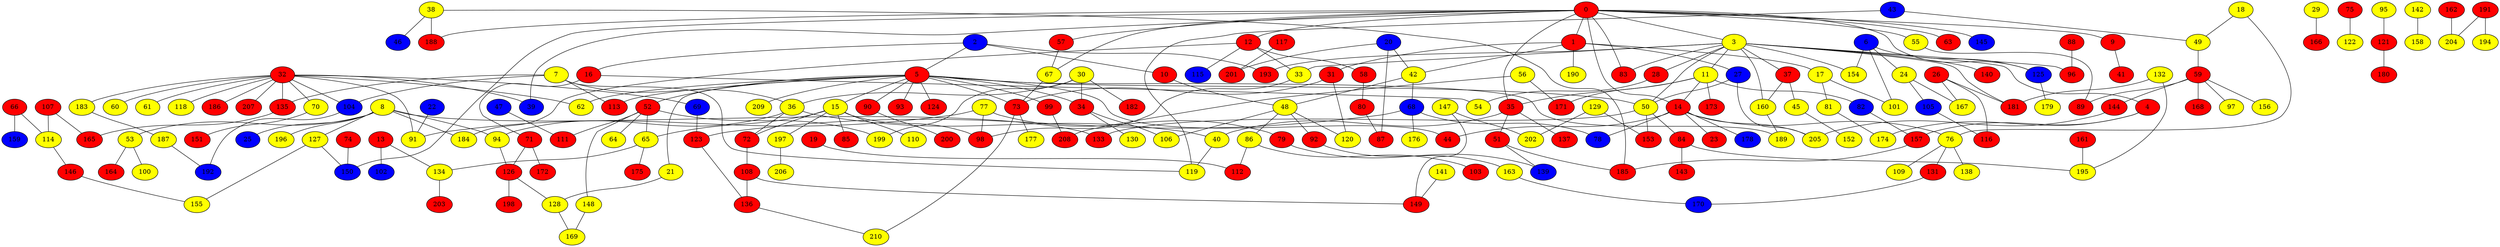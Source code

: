 graph {
0 [style = filled fillcolor = red];
1 [style = filled fillcolor = red];
2 [style = filled fillcolor = blue];
3 [style = filled fillcolor = yellow];
4 [style = filled fillcolor = red];
5 [style = filled fillcolor = red];
6 [style = filled fillcolor = blue];
7 [style = filled fillcolor = yellow];
8 [style = filled fillcolor = yellow];
9 [style = filled fillcolor = red];
10 [style = filled fillcolor = red];
11 [style = filled fillcolor = yellow];
12 [style = filled fillcolor = red];
13 [style = filled fillcolor = red];
14 [style = filled fillcolor = red];
15 [style = filled fillcolor = yellow];
16 [style = filled fillcolor = red];
17 [style = filled fillcolor = yellow];
18 [style = filled fillcolor = yellow];
19 [style = filled fillcolor = red];
20 [style = filled fillcolor = blue];
21 [style = filled fillcolor = yellow];
22 [style = filled fillcolor = blue];
23 [style = filled fillcolor = red];
24 [style = filled fillcolor = yellow];
25 [style = filled fillcolor = blue];
26 [style = filled fillcolor = red];
27 [style = filled fillcolor = blue];
28 [style = filled fillcolor = red];
29 [style = filled fillcolor = yellow];
30 [style = filled fillcolor = yellow];
31 [style = filled fillcolor = red];
32 [style = filled fillcolor = red];
33 [style = filled fillcolor = yellow];
34 [style = filled fillcolor = red];
35 [style = filled fillcolor = red];
36 [style = filled fillcolor = yellow];
37 [style = filled fillcolor = red];
38 [style = filled fillcolor = yellow];
39 [style = filled fillcolor = blue];
40 [style = filled fillcolor = yellow];
41 [style = filled fillcolor = red];
42 [style = filled fillcolor = yellow];
43 [style = filled fillcolor = blue];
44 [style = filled fillcolor = red];
45 [style = filled fillcolor = yellow];
46 [style = filled fillcolor = blue];
47 [style = filled fillcolor = blue];
48 [style = filled fillcolor = yellow];
49 [style = filled fillcolor = yellow];
50 [style = filled fillcolor = yellow];
51 [style = filled fillcolor = red];
52 [style = filled fillcolor = red];
53 [style = filled fillcolor = yellow];
54 [style = filled fillcolor = yellow];
55 [style = filled fillcolor = yellow];
56 [style = filled fillcolor = yellow];
57 [style = filled fillcolor = red];
58 [style = filled fillcolor = red];
59 [style = filled fillcolor = red];
60 [style = filled fillcolor = yellow];
61 [style = filled fillcolor = yellow];
62 [style = filled fillcolor = yellow];
63 [style = filled fillcolor = red];
64 [style = filled fillcolor = yellow];
65 [style = filled fillcolor = yellow];
66 [style = filled fillcolor = red];
67 [style = filled fillcolor = yellow];
68 [style = filled fillcolor = blue];
69 [style = filled fillcolor = blue];
70 [style = filled fillcolor = yellow];
71 [style = filled fillcolor = red];
72 [style = filled fillcolor = red];
73 [style = filled fillcolor = red];
74 [style = filled fillcolor = red];
75 [style = filled fillcolor = red];
76 [style = filled fillcolor = yellow];
77 [style = filled fillcolor = yellow];
78 [style = filled fillcolor = blue];
79 [style = filled fillcolor = red];
80 [style = filled fillcolor = red];
81 [style = filled fillcolor = yellow];
82 [style = filled fillcolor = blue];
83 [style = filled fillcolor = red];
84 [style = filled fillcolor = red];
85 [style = filled fillcolor = red];
86 [style = filled fillcolor = yellow];
87 [style = filled fillcolor = red];
88 [style = filled fillcolor = red];
89 [style = filled fillcolor = red];
90 [style = filled fillcolor = red];
91 [style = filled fillcolor = yellow];
92 [style = filled fillcolor = red];
93 [style = filled fillcolor = red];
94 [style = filled fillcolor = yellow];
95 [style = filled fillcolor = yellow];
96 [style = filled fillcolor = red];
97 [style = filled fillcolor = yellow];
98 [style = filled fillcolor = red];
99 [style = filled fillcolor = red];
100 [style = filled fillcolor = yellow];
101 [style = filled fillcolor = yellow];
102 [style = filled fillcolor = blue];
103 [style = filled fillcolor = red];
104 [style = filled fillcolor = blue];
105 [style = filled fillcolor = blue];
106 [style = filled fillcolor = yellow];
107 [style = filled fillcolor = red];
108 [style = filled fillcolor = red];
109 [style = filled fillcolor = yellow];
110 [style = filled fillcolor = yellow];
111 [style = filled fillcolor = red];
112 [style = filled fillcolor = red];
113 [style = filled fillcolor = red];
114 [style = filled fillcolor = yellow];
115 [style = filled fillcolor = blue];
116 [style = filled fillcolor = red];
117 [style = filled fillcolor = red];
118 [style = filled fillcolor = yellow];
119 [style = filled fillcolor = yellow];
120 [style = filled fillcolor = yellow];
121 [style = filled fillcolor = red];
122 [style = filled fillcolor = yellow];
123 [style = filled fillcolor = red];
124 [style = filled fillcolor = red];
125 [style = filled fillcolor = blue];
126 [style = filled fillcolor = red];
127 [style = filled fillcolor = yellow];
128 [style = filled fillcolor = yellow];
129 [style = filled fillcolor = yellow];
130 [style = filled fillcolor = yellow];
131 [style = filled fillcolor = red];
132 [style = filled fillcolor = yellow];
133 [style = filled fillcolor = red];
134 [style = filled fillcolor = yellow];
135 [style = filled fillcolor = red];
136 [style = filled fillcolor = red];
137 [style = filled fillcolor = red];
138 [style = filled fillcolor = yellow];
139 [style = filled fillcolor = blue];
140 [style = filled fillcolor = red];
141 [style = filled fillcolor = yellow];
142 [style = filled fillcolor = yellow];
143 [style = filled fillcolor = red];
144 [style = filled fillcolor = red];
145 [style = filled fillcolor = blue];
146 [style = filled fillcolor = red];
147 [style = filled fillcolor = yellow];
148 [style = filled fillcolor = yellow];
149 [style = filled fillcolor = red];
150 [style = filled fillcolor = blue];
151 [style = filled fillcolor = red];
152 [style = filled fillcolor = yellow];
153 [style = filled fillcolor = red];
154 [style = filled fillcolor = yellow];
155 [style = filled fillcolor = yellow];
156 [style = filled fillcolor = yellow];
157 [style = filled fillcolor = red];
158 [style = filled fillcolor = yellow];
159 [style = filled fillcolor = blue];
160 [style = filled fillcolor = yellow];
161 [style = filled fillcolor = red];
162 [style = filled fillcolor = red];
163 [style = filled fillcolor = yellow];
164 [style = filled fillcolor = red];
165 [style = filled fillcolor = red];
166 [style = filled fillcolor = red];
167 [style = filled fillcolor = yellow];
168 [style = filled fillcolor = red];
169 [style = filled fillcolor = yellow];
170 [style = filled fillcolor = blue];
171 [style = filled fillcolor = red];
172 [style = filled fillcolor = red];
173 [style = filled fillcolor = red];
174 [style = filled fillcolor = yellow];
175 [style = filled fillcolor = red];
176 [style = filled fillcolor = yellow];
177 [style = filled fillcolor = yellow];
178 [style = filled fillcolor = blue];
179 [style = filled fillcolor = yellow];
180 [style = filled fillcolor = red];
181 [style = filled fillcolor = red];
182 [style = filled fillcolor = red];
183 [style = filled fillcolor = yellow];
184 [style = filled fillcolor = yellow];
185 [style = filled fillcolor = red];
186 [style = filled fillcolor = red];
187 [style = filled fillcolor = yellow];
188 [style = filled fillcolor = red];
189 [style = filled fillcolor = yellow];
190 [style = filled fillcolor = yellow];
191 [style = filled fillcolor = red];
192 [style = filled fillcolor = blue];
193 [style = filled fillcolor = red];
194 [style = filled fillcolor = yellow];
195 [style = filled fillcolor = yellow];
196 [style = filled fillcolor = yellow];
197 [style = filled fillcolor = yellow];
198 [style = filled fillcolor = red];
199 [style = filled fillcolor = yellow];
200 [style = filled fillcolor = red];
201 [style = filled fillcolor = red];
202 [style = filled fillcolor = yellow];
203 [style = filled fillcolor = red];
204 [style = filled fillcolor = yellow];
205 [style = filled fillcolor = yellow];
206 [style = filled fillcolor = yellow];
207 [style = filled fillcolor = red];
208 [style = filled fillcolor = red];
209 [style = filled fillcolor = yellow];
210 [style = filled fillcolor = yellow];
0 -- 12;
0 -- 9;
0 -- 3;
0 -- 1;
0 -- 14;
0 -- 35;
0 -- 39;
0 -- 55;
0 -- 57;
0 -- 63;
0 -- 67;
0 -- 83;
0 -- 125;
0 -- 145;
0 -- 150;
0 -- 188;
1 -- 17;
1 -- 27;
1 -- 31;
1 -- 42;
1 -- 190;
2 -- 5;
2 -- 10;
2 -- 16;
2 -- 193;
3 -- 4;
3 -- 11;
3 -- 28;
3 -- 33;
3 -- 37;
3 -- 50;
3 -- 83;
3 -- 96;
3 -- 140;
3 -- 154;
3 -- 160;
3 -- 181;
3 -- 193;
4 -- 157;
4 -- 174;
5 -- 15;
5 -- 21;
5 -- 34;
5 -- 44;
5 -- 50;
5 -- 52;
5 -- 62;
5 -- 73;
5 -- 90;
5 -- 93;
5 -- 99;
5 -- 113;
5 -- 124;
5 -- 189;
5 -- 209;
6 -- 24;
6 -- 101;
6 -- 125;
6 -- 154;
7 -- 36;
7 -- 104;
7 -- 113;
7 -- 119;
7 -- 135;
8 -- 25;
8 -- 53;
8 -- 94;
8 -- 127;
8 -- 133;
8 -- 184;
8 -- 196;
9 -- 41;
10 -- 48;
11 -- 14;
11 -- 35;
11 -- 82;
11 -- 171;
11 -- 173;
12 -- 33;
12 -- 58;
12 -- 115;
12 -- 184;
13 -- 102;
13 -- 134;
14 -- 23;
14 -- 44;
14 -- 76;
14 -- 78;
14 -- 178;
14 -- 205;
15 -- 65;
15 -- 72;
15 -- 85;
15 -- 98;
15 -- 110;
15 -- 197;
16 -- 54;
16 -- 71;
17 -- 81;
17 -- 101;
18 -- 49;
18 -- 76;
19 -- 112;
20 -- 42;
20 -- 87;
20 -- 201;
21 -- 128;
22 -- 91;
24 -- 105;
24 -- 167;
26 -- 116;
26 -- 167;
26 -- 181;
27 -- 50;
27 -- 205;
28 -- 54;
29 -- 166;
30 -- 34;
30 -- 36;
30 -- 182;
30 -- 199;
31 -- 73;
31 -- 120;
32 -- 39;
32 -- 60;
32 -- 61;
32 -- 62;
32 -- 69;
32 -- 70;
32 -- 91;
32 -- 104;
32 -- 118;
32 -- 135;
32 -- 183;
32 -- 186;
32 -- 207;
33 -- 98;
34 -- 106;
34 -- 130;
35 -- 40;
35 -- 51;
35 -- 137;
36 -- 40;
36 -- 72;
36 -- 94;
37 -- 45;
37 -- 160;
38 -- 46;
38 -- 185;
38 -- 188;
40 -- 119;
42 -- 48;
42 -- 68;
43 -- 49;
43 -- 119;
45 -- 152;
47 -- 111;
48 -- 86;
48 -- 92;
48 -- 106;
48 -- 120;
49 -- 59;
50 -- 84;
50 -- 133;
50 -- 153;
51 -- 139;
51 -- 185;
52 -- 64;
52 -- 65;
52 -- 111;
52 -- 148;
52 -- 199;
53 -- 100;
53 -- 164;
55 -- 89;
56 -- 171;
56 -- 208;
57 -- 67;
58 -- 80;
59 -- 89;
59 -- 97;
59 -- 144;
59 -- 156;
59 -- 168;
65 -- 134;
65 -- 175;
66 -- 114;
66 -- 159;
67 -- 73;
68 -- 78;
68 -- 123;
68 -- 176;
69 -- 123;
70 -- 151;
71 -- 126;
71 -- 172;
72 -- 108;
73 -- 177;
73 -- 210;
74 -- 150;
75 -- 122;
76 -- 109;
76 -- 131;
76 -- 138;
77 -- 79;
77 -- 91;
77 -- 98;
79 -- 139;
80 -- 87;
81 -- 174;
82 -- 157;
84 -- 143;
84 -- 195;
86 -- 103;
86 -- 112;
88 -- 96;
90 -- 200;
92 -- 163;
94 -- 126;
95 -- 121;
99 -- 208;
104 -- 192;
105 -- 116;
107 -- 114;
107 -- 165;
108 -- 136;
108 -- 149;
114 -- 146;
117 -- 201;
121 -- 180;
123 -- 136;
125 -- 179;
126 -- 128;
126 -- 198;
127 -- 150;
127 -- 155;
128 -- 169;
129 -- 153;
129 -- 202;
131 -- 170;
132 -- 181;
132 -- 195;
134 -- 203;
135 -- 165;
136 -- 210;
141 -- 149;
142 -- 158;
144 -- 205;
146 -- 155;
147 -- 149;
147 -- 202;
148 -- 169;
157 -- 185;
160 -- 189;
161 -- 195;
162 -- 204;
163 -- 170;
183 -- 187;
187 -- 192;
191 -- 194;
191 -- 204;
197 -- 206;
}
